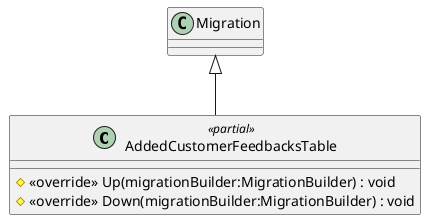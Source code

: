 @startuml
class AddedCustomerFeedbacksTable <<partial>> {
    # <<override>> Up(migrationBuilder:MigrationBuilder) : void
    # <<override>> Down(migrationBuilder:MigrationBuilder) : void
}
Migration <|-- AddedCustomerFeedbacksTable
@enduml
